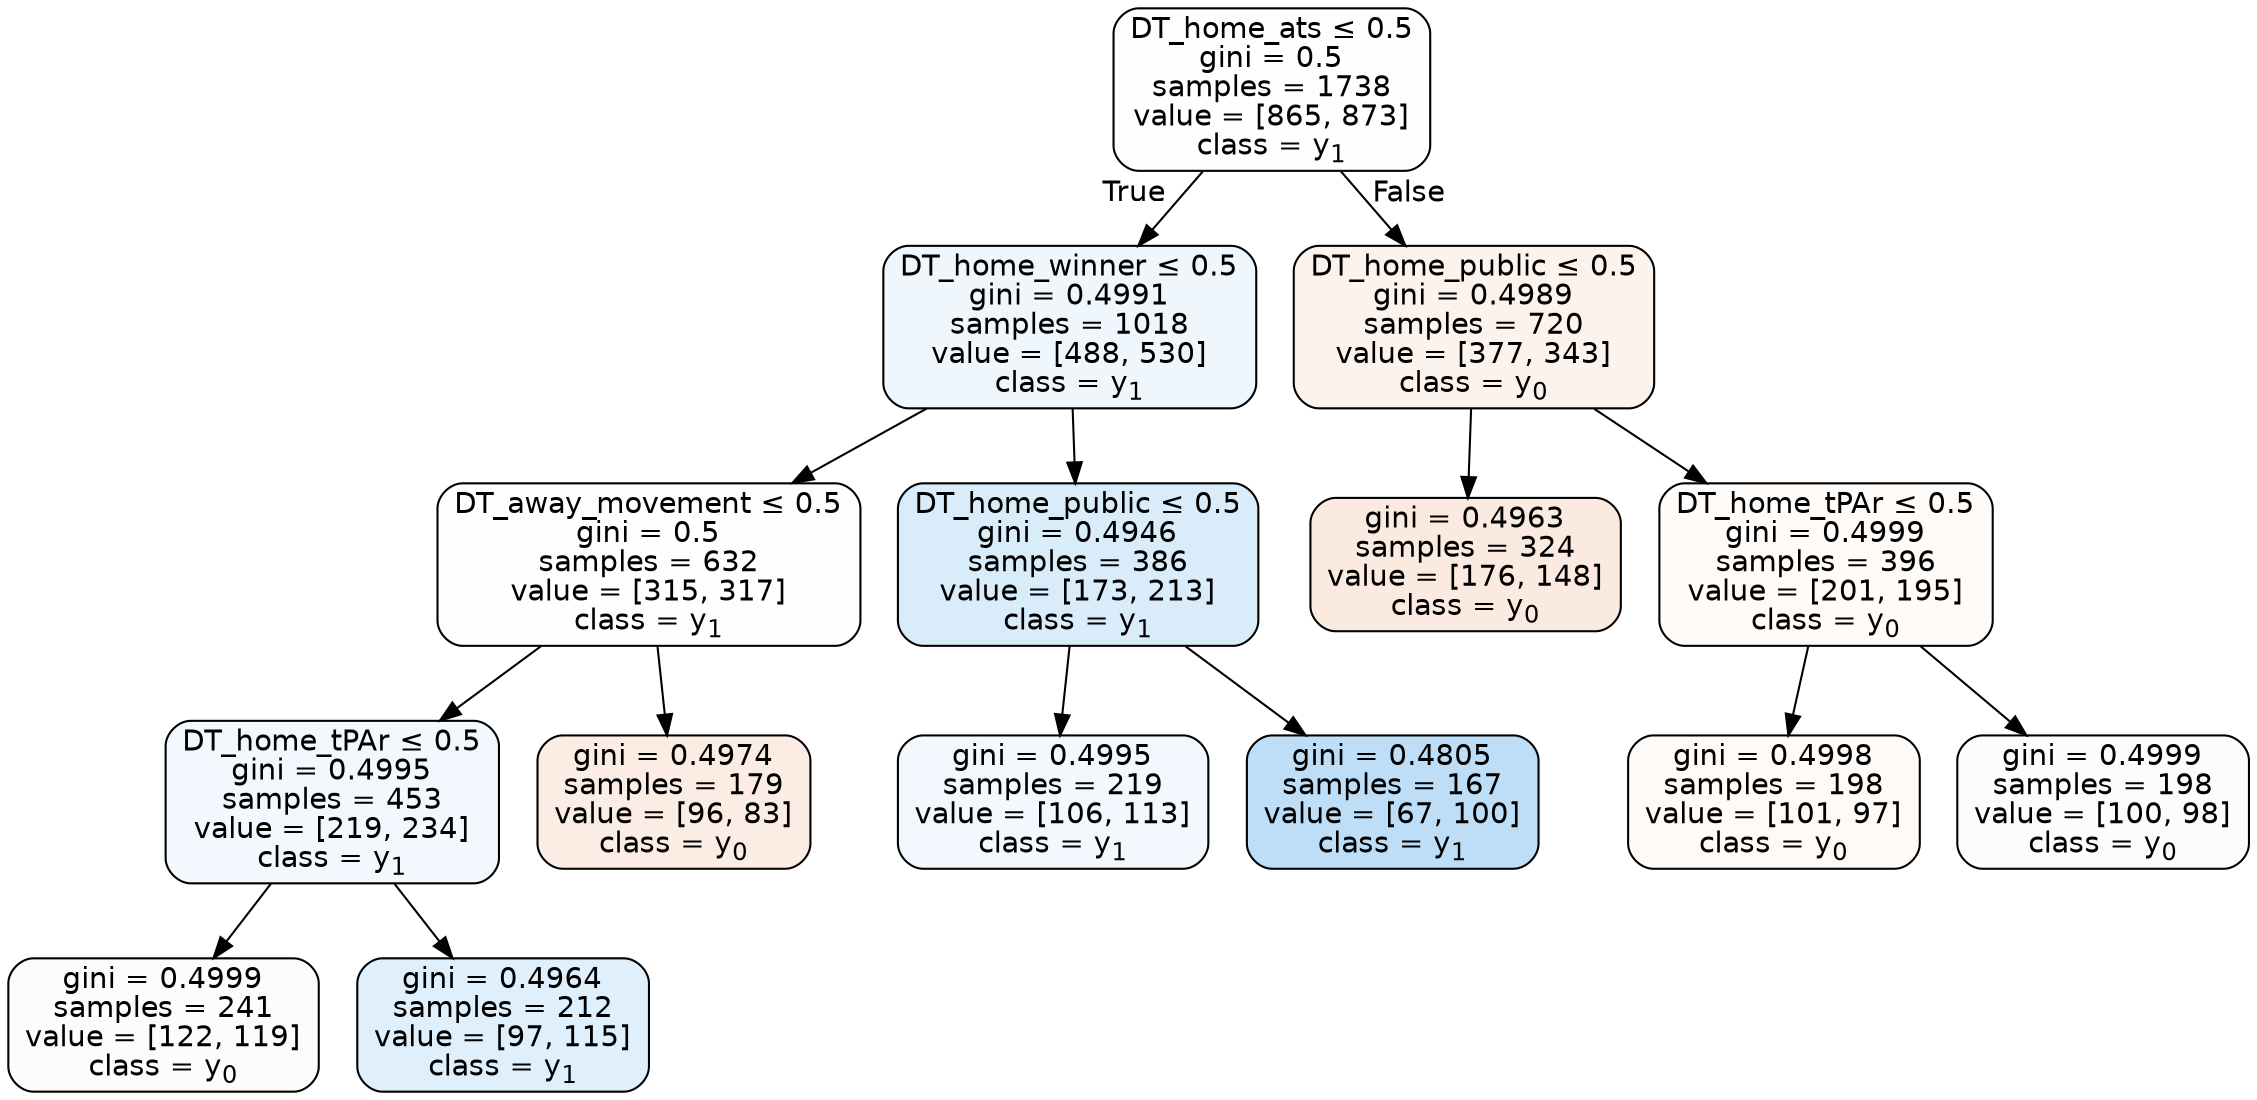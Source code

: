 digraph Tree {
node [shape=box, style="filled, rounded", color="black", fontname=helvetica] ;
edge [fontname=helvetica] ;
0 [label=<DT_home_ats &le; 0.5<br/>gini = 0.5<br/>samples = 1738<br/>value = [865, 873]<br/>class = y<SUB>1</SUB>>, fillcolor="#399de502"] ;
1 [label=<DT_home_winner &le; 0.5<br/>gini = 0.4991<br/>samples = 1018<br/>value = [488, 530]<br/>class = y<SUB>1</SUB>>, fillcolor="#399de514"] ;
0 -> 1 [labeldistance=2.5, labelangle=45, headlabel="True"] ;
2 [label=<DT_away_movement &le; 0.5<br/>gini = 0.5<br/>samples = 632<br/>value = [315, 317]<br/>class = y<SUB>1</SUB>>, fillcolor="#399de502"] ;
1 -> 2 ;
3 [label=<DT_home_tPAr &le; 0.5<br/>gini = 0.4995<br/>samples = 453<br/>value = [219, 234]<br/>class = y<SUB>1</SUB>>, fillcolor="#399de510"] ;
2 -> 3 ;
4 [label=<gini = 0.4999<br/>samples = 241<br/>value = [122, 119]<br/>class = y<SUB>0</SUB>>, fillcolor="#e5813906"] ;
3 -> 4 ;
5 [label=<gini = 0.4964<br/>samples = 212<br/>value = [97, 115]<br/>class = y<SUB>1</SUB>>, fillcolor="#399de528"] ;
3 -> 5 ;
6 [label=<gini = 0.4974<br/>samples = 179<br/>value = [96, 83]<br/>class = y<SUB>0</SUB>>, fillcolor="#e5813923"] ;
2 -> 6 ;
7 [label=<DT_home_public &le; 0.5<br/>gini = 0.4946<br/>samples = 386<br/>value = [173, 213]<br/>class = y<SUB>1</SUB>>, fillcolor="#399de530"] ;
1 -> 7 ;
8 [label=<gini = 0.4995<br/>samples = 219<br/>value = [106, 113]<br/>class = y<SUB>1</SUB>>, fillcolor="#399de510"] ;
7 -> 8 ;
9 [label=<gini = 0.4805<br/>samples = 167<br/>value = [67, 100]<br/>class = y<SUB>1</SUB>>, fillcolor="#399de554"] ;
7 -> 9 ;
10 [label=<DT_home_public &le; 0.5<br/>gini = 0.4989<br/>samples = 720<br/>value = [377, 343]<br/>class = y<SUB>0</SUB>>, fillcolor="#e5813917"] ;
0 -> 10 [labeldistance=2.5, labelangle=-45, headlabel="False"] ;
11 [label=<gini = 0.4963<br/>samples = 324<br/>value = [176, 148]<br/>class = y<SUB>0</SUB>>, fillcolor="#e5813929"] ;
10 -> 11 ;
12 [label=<DT_home_tPAr &le; 0.5<br/>gini = 0.4999<br/>samples = 396<br/>value = [201, 195]<br/>class = y<SUB>0</SUB>>, fillcolor="#e5813908"] ;
10 -> 12 ;
13 [label=<gini = 0.4998<br/>samples = 198<br/>value = [101, 97]<br/>class = y<SUB>0</SUB>>, fillcolor="#e581390a"] ;
12 -> 13 ;
14 [label=<gini = 0.4999<br/>samples = 198<br/>value = [100, 98]<br/>class = y<SUB>0</SUB>>, fillcolor="#e5813905"] ;
12 -> 14 ;
}